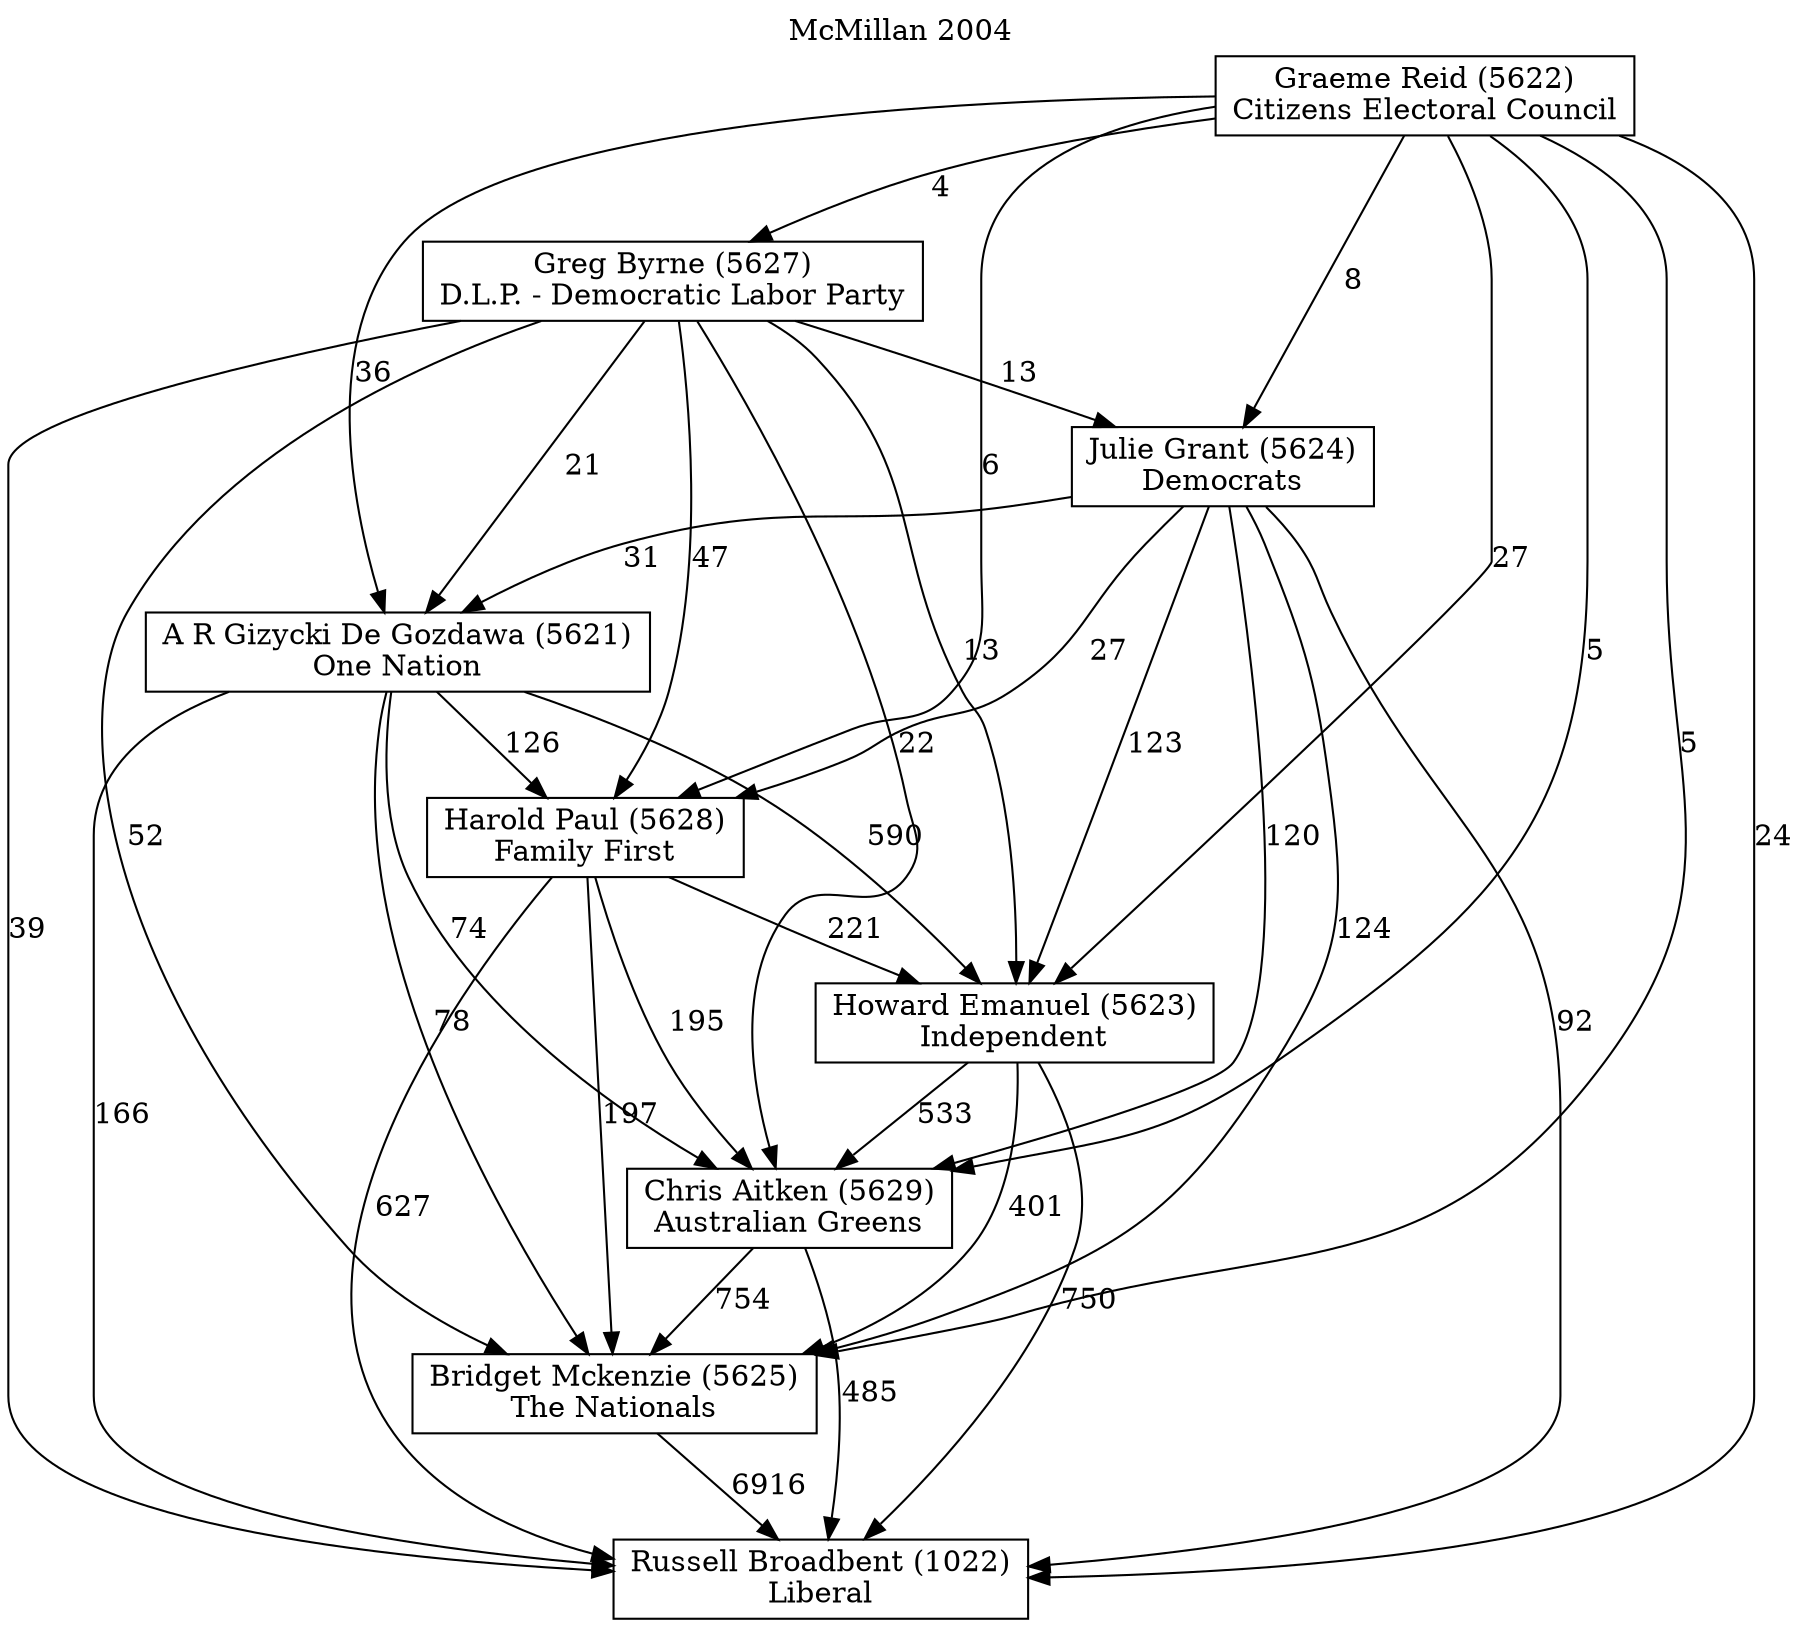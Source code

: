 // House preference flow
digraph "Russell Broadbent (1022)_McMillan_2004" {
	graph [label="McMillan 2004" labelloc=t mclimit=10]
	node [shape=box]
	"Russell Broadbent (1022)" [label="Russell Broadbent (1022)
Liberal"]
	"Bridget Mckenzie (5625)" [label="Bridget Mckenzie (5625)
The Nationals"]
	"Chris Aitken (5629)" [label="Chris Aitken (5629)
Australian Greens"]
	"Howard Emanuel (5623)" [label="Howard Emanuel (5623)
Independent"]
	"Harold Paul (5628)" [label="Harold Paul (5628)
Family First"]
	"A R Gizycki De Gozdawa (5621)" [label="A R Gizycki De Gozdawa (5621)
One Nation"]
	"Julie Grant (5624)" [label="Julie Grant (5624)
Democrats"]
	"Greg Byrne (5627)" [label="Greg Byrne (5627)
D.L.P. - Democratic Labor Party"]
	"Graeme Reid (5622)" [label="Graeme Reid (5622)
Citizens Electoral Council"]
	"Bridget Mckenzie (5625)" -> "Russell Broadbent (1022)" [label=6916]
	"Chris Aitken (5629)" -> "Bridget Mckenzie (5625)" [label=754]
	"Howard Emanuel (5623)" -> "Chris Aitken (5629)" [label=533]
	"Harold Paul (5628)" -> "Howard Emanuel (5623)" [label=221]
	"A R Gizycki De Gozdawa (5621)" -> "Harold Paul (5628)" [label=126]
	"Julie Grant (5624)" -> "A R Gizycki De Gozdawa (5621)" [label=31]
	"Greg Byrne (5627)" -> "Julie Grant (5624)" [label=13]
	"Graeme Reid (5622)" -> "Greg Byrne (5627)" [label=4]
	"Chris Aitken (5629)" -> "Russell Broadbent (1022)" [label=485]
	"Howard Emanuel (5623)" -> "Russell Broadbent (1022)" [label=750]
	"Harold Paul (5628)" -> "Russell Broadbent (1022)" [label=627]
	"A R Gizycki De Gozdawa (5621)" -> "Russell Broadbent (1022)" [label=166]
	"Julie Grant (5624)" -> "Russell Broadbent (1022)" [label=92]
	"Greg Byrne (5627)" -> "Russell Broadbent (1022)" [label=39]
	"Graeme Reid (5622)" -> "Russell Broadbent (1022)" [label=24]
	"Graeme Reid (5622)" -> "Julie Grant (5624)" [label=8]
	"Greg Byrne (5627)" -> "A R Gizycki De Gozdawa (5621)" [label=21]
	"Graeme Reid (5622)" -> "A R Gizycki De Gozdawa (5621)" [label=36]
	"Julie Grant (5624)" -> "Harold Paul (5628)" [label=27]
	"Greg Byrne (5627)" -> "Harold Paul (5628)" [label=47]
	"Graeme Reid (5622)" -> "Harold Paul (5628)" [label=6]
	"A R Gizycki De Gozdawa (5621)" -> "Howard Emanuel (5623)" [label=590]
	"Julie Grant (5624)" -> "Howard Emanuel (5623)" [label=123]
	"Greg Byrne (5627)" -> "Howard Emanuel (5623)" [label=13]
	"Graeme Reid (5622)" -> "Howard Emanuel (5623)" [label=27]
	"Harold Paul (5628)" -> "Chris Aitken (5629)" [label=195]
	"A R Gizycki De Gozdawa (5621)" -> "Chris Aitken (5629)" [label=74]
	"Julie Grant (5624)" -> "Chris Aitken (5629)" [label=120]
	"Greg Byrne (5627)" -> "Chris Aitken (5629)" [label=22]
	"Graeme Reid (5622)" -> "Chris Aitken (5629)" [label=5]
	"Howard Emanuel (5623)" -> "Bridget Mckenzie (5625)" [label=401]
	"Harold Paul (5628)" -> "Bridget Mckenzie (5625)" [label=197]
	"A R Gizycki De Gozdawa (5621)" -> "Bridget Mckenzie (5625)" [label=78]
	"Julie Grant (5624)" -> "Bridget Mckenzie (5625)" [label=124]
	"Greg Byrne (5627)" -> "Bridget Mckenzie (5625)" [label=52]
	"Graeme Reid (5622)" -> "Bridget Mckenzie (5625)" [label=5]
}
